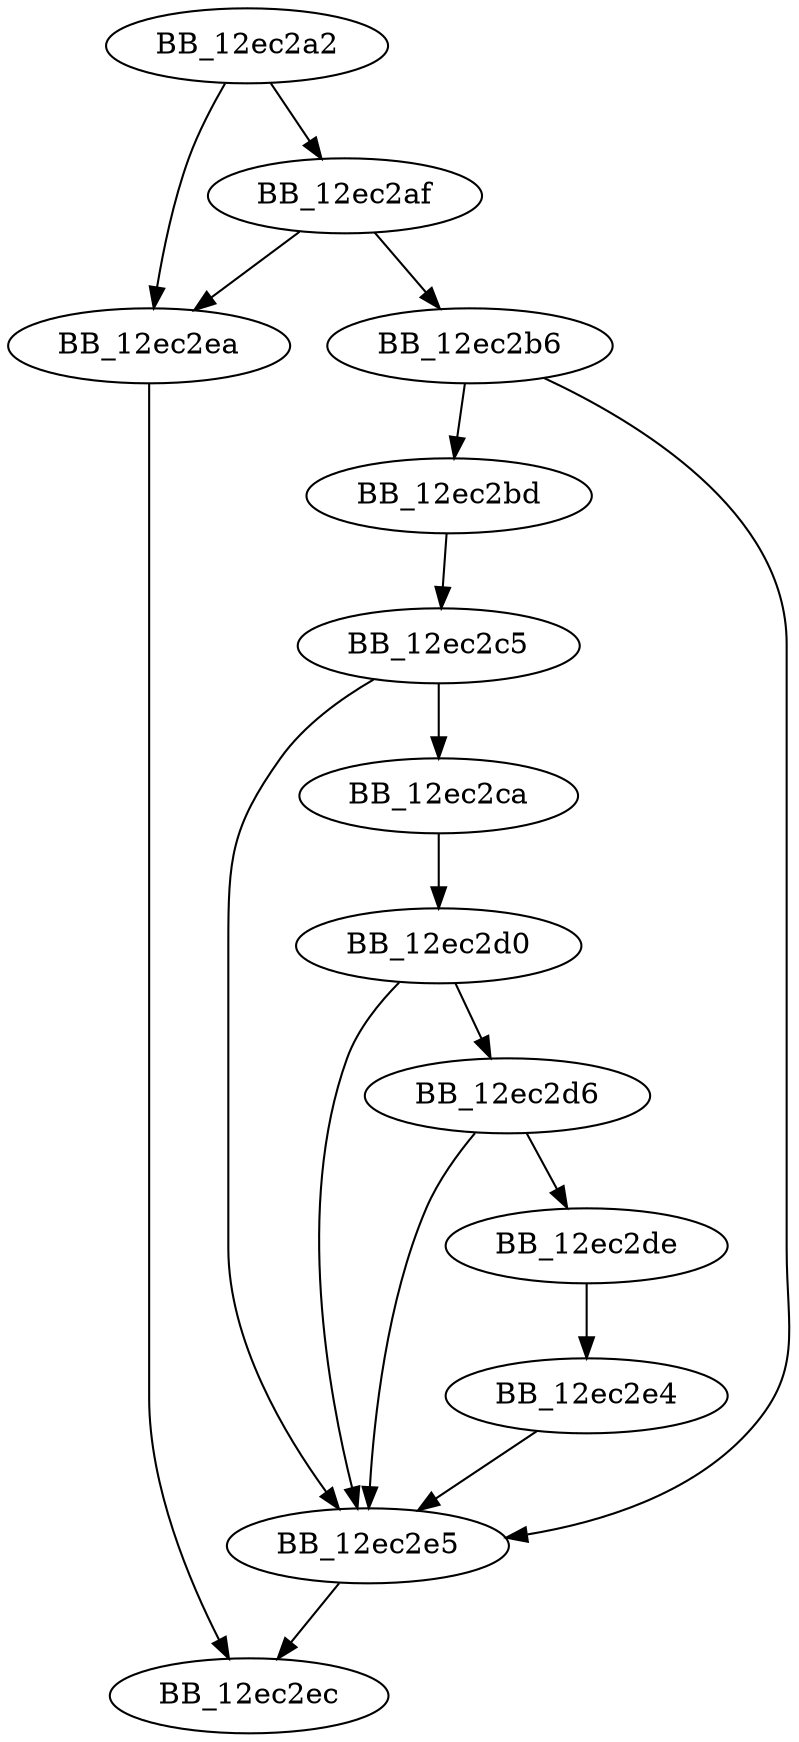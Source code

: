 DiGraph __updatetlocinfoEx_nolock{
BB_12ec2a2->BB_12ec2af
BB_12ec2a2->BB_12ec2ea
BB_12ec2af->BB_12ec2b6
BB_12ec2af->BB_12ec2ea
BB_12ec2b6->BB_12ec2bd
BB_12ec2b6->BB_12ec2e5
BB_12ec2bd->BB_12ec2c5
BB_12ec2c5->BB_12ec2ca
BB_12ec2c5->BB_12ec2e5
BB_12ec2ca->BB_12ec2d0
BB_12ec2d0->BB_12ec2d6
BB_12ec2d0->BB_12ec2e5
BB_12ec2d6->BB_12ec2de
BB_12ec2d6->BB_12ec2e5
BB_12ec2de->BB_12ec2e4
BB_12ec2e4->BB_12ec2e5
BB_12ec2e5->BB_12ec2ec
BB_12ec2ea->BB_12ec2ec
}
